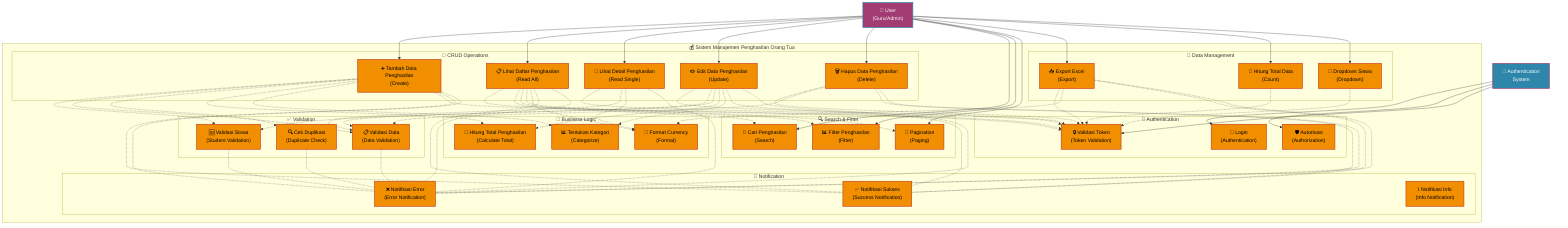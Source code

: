 graph TB
    %% Actors
    User["👤 User<br/>(Guru/Admin)"]
    Auth["🔐 Authentication<br/>System"]
    
    %% System Boundary
    subgraph System["💰 Sistem Manajemen Penghasilan Orang Tua"]
        
        %% Core CRUD Operations
        subgraph CRUD["🔄 CRUD Operations"]
            UC1["➕ Tambah Data Penghasilan<br/>(Create)"]
            UC2["📋 Lihat Daftar Penghasilan<br/>(Read All)"]
            UC3["👤 Lihat Detail Penghasilan<br/>(Read Single)"]
            UC4["✏️ Edit Data Penghasilan<br/>(Update)"]
            UC5["🗑️ Hapus Data Penghasilan<br/>(Delete)"]
        end
        
        %% Search & Filter Operations
        subgraph Search["🔍 Search & Filter"]
            UC6["🔎 Cari Penghasilan<br/>(Search)"]
            UC7["📊 Filter Penghasilan<br/>(Filter)"]
            UC8["📄 Pagination<br/>(Paging)"]
        end
        
        %% Data Management Operations
        subgraph DataMgmt["📁 Data Management"]
            UC9["📥 Export Excel<br/>(Export)"]
            UC10["🔢 Hitung Total Data<br/>(Count)"]
            UC11["📝 Dropdown Siswa<br/>(Dropdown)"]
        end
        
        %% Business Logic Operations
        subgraph BusinessLogic["💼 Business Logic"]
            UC12["🧮 Hitung Total Penghasilan<br/>(Calculate Total)"]
            UC13["📊 Tentukan Kategori<br/>(Categorize)"]
            UC14["💱 Format Currency<br/>(Format)"]
        end
        
        %% Validation Operations
        subgraph Validation["✅ Validation"]
            UC15["🆔 Validasi Siswa<br/>(Student Validation)"]
            UC16["📋 Validasi Data<br/>(Data Validation)"]
            UC17["🔍 Cek Duplikasi<br/>(Duplicate Check)"]
        end
        
        %% Authentication Operations
        subgraph Authentication["🔐 Authentication"]
            UC18["🔑 Login<br/>(Authentication)"]
            UC19["🛡️ Autorisasi<br/>(Authorization)"]
            UC20["🔒 Validasi Token<br/>(Token Validation)"]
        end
        
        %% Notification Operations
        subgraph Notification["🔔 Notification"]
            UC21["✅ Notifikasi Sukses<br/>(Success Notification)"]
            UC22["❌ Notifikasi Error<br/>(Error Notification)"]
            UC23["ℹ️ Notifikasi Info<br/>(Info Notification)"]
        end
    end
    
    %% User Relationships
    User --> UC1
    User --> UC2
    User --> UC3
    User --> UC4
    User --> UC5
    User --> UC6
    User --> UC7
    User --> UC8
    User --> UC9
    User --> UC10
    User --> UC11
    
    %% Authentication System Relationships
    Auth --> UC18
    Auth --> UC19
    Auth --> UC20
    
    %% Include Relationships (shown as dependencies)
    UC1 -.-> UC15
    UC1 -.-> UC16
    UC1 -.-> UC17
    UC1 -.-> UC12
    UC1 -.-> UC13
    UC1 -.-> UC20
    
    UC2 -.-> UC20
    UC2 -.-> UC6
    UC2 -.-> UC7
    UC2 -.-> UC8
    UC2 -.-> UC14
    
    UC3 -.-> UC20
    UC3 -.-> UC16
    UC3 -.-> UC14
    
    UC4 -.-> UC20
    UC4 -.-> UC15
    UC4 -.-> UC16
    UC4 -.-> UC12
    UC4 -.-> UC13
    
    UC5 -.-> UC20
    UC5 -.-> UC16
    
    UC9 -.-> UC20
    UC9 -.-> UC14
    
    UC10 -.-> UC20
    UC11 -.-> UC20
    
    %% Extend Relationships (shown as optional connections)
    UC1 -.- UC21
    UC1 -.- UC22
    UC2 -.- UC21
    UC2 -.- UC22
    UC3 -.- UC22
    UC4 -.- UC21
    UC4 -.- UC22
    UC5 -.- UC21
    UC5 -.- UC22
    UC9 -.- UC21
    UC9 -.- UC22
    UC15 -.- UC22
    UC16 -.- UC22
    UC17 -.- UC22
    
    %% Styling
    classDef userStyle fill:#A23B72,stroke:#2E86AB,stroke-width:2px,color:#fff
    classDef authStyle fill:#2E86AB,stroke:#A23B72,stroke-width:2px,color:#fff
    classDef usecaseStyle fill:#F18F01,stroke:#C73E1D,stroke-width:2px,color:#000
    classDef systemStyle fill:#E8F4FD,stroke:#2E86AB,stroke-width:3px
    classDef packageStyle fill:#FFF5E6,stroke:#F18F01,stroke-width:2px
    
    class User userStyle
    class Auth authStyle
    class UC1,UC2,UC3,UC4,UC5,UC6,UC7,UC8,UC9,UC10,UC11,UC12,UC13,UC14,UC15,UC16,UC17,UC18,UC19,UC20,UC21,UC22,UC23 usecaseStyle